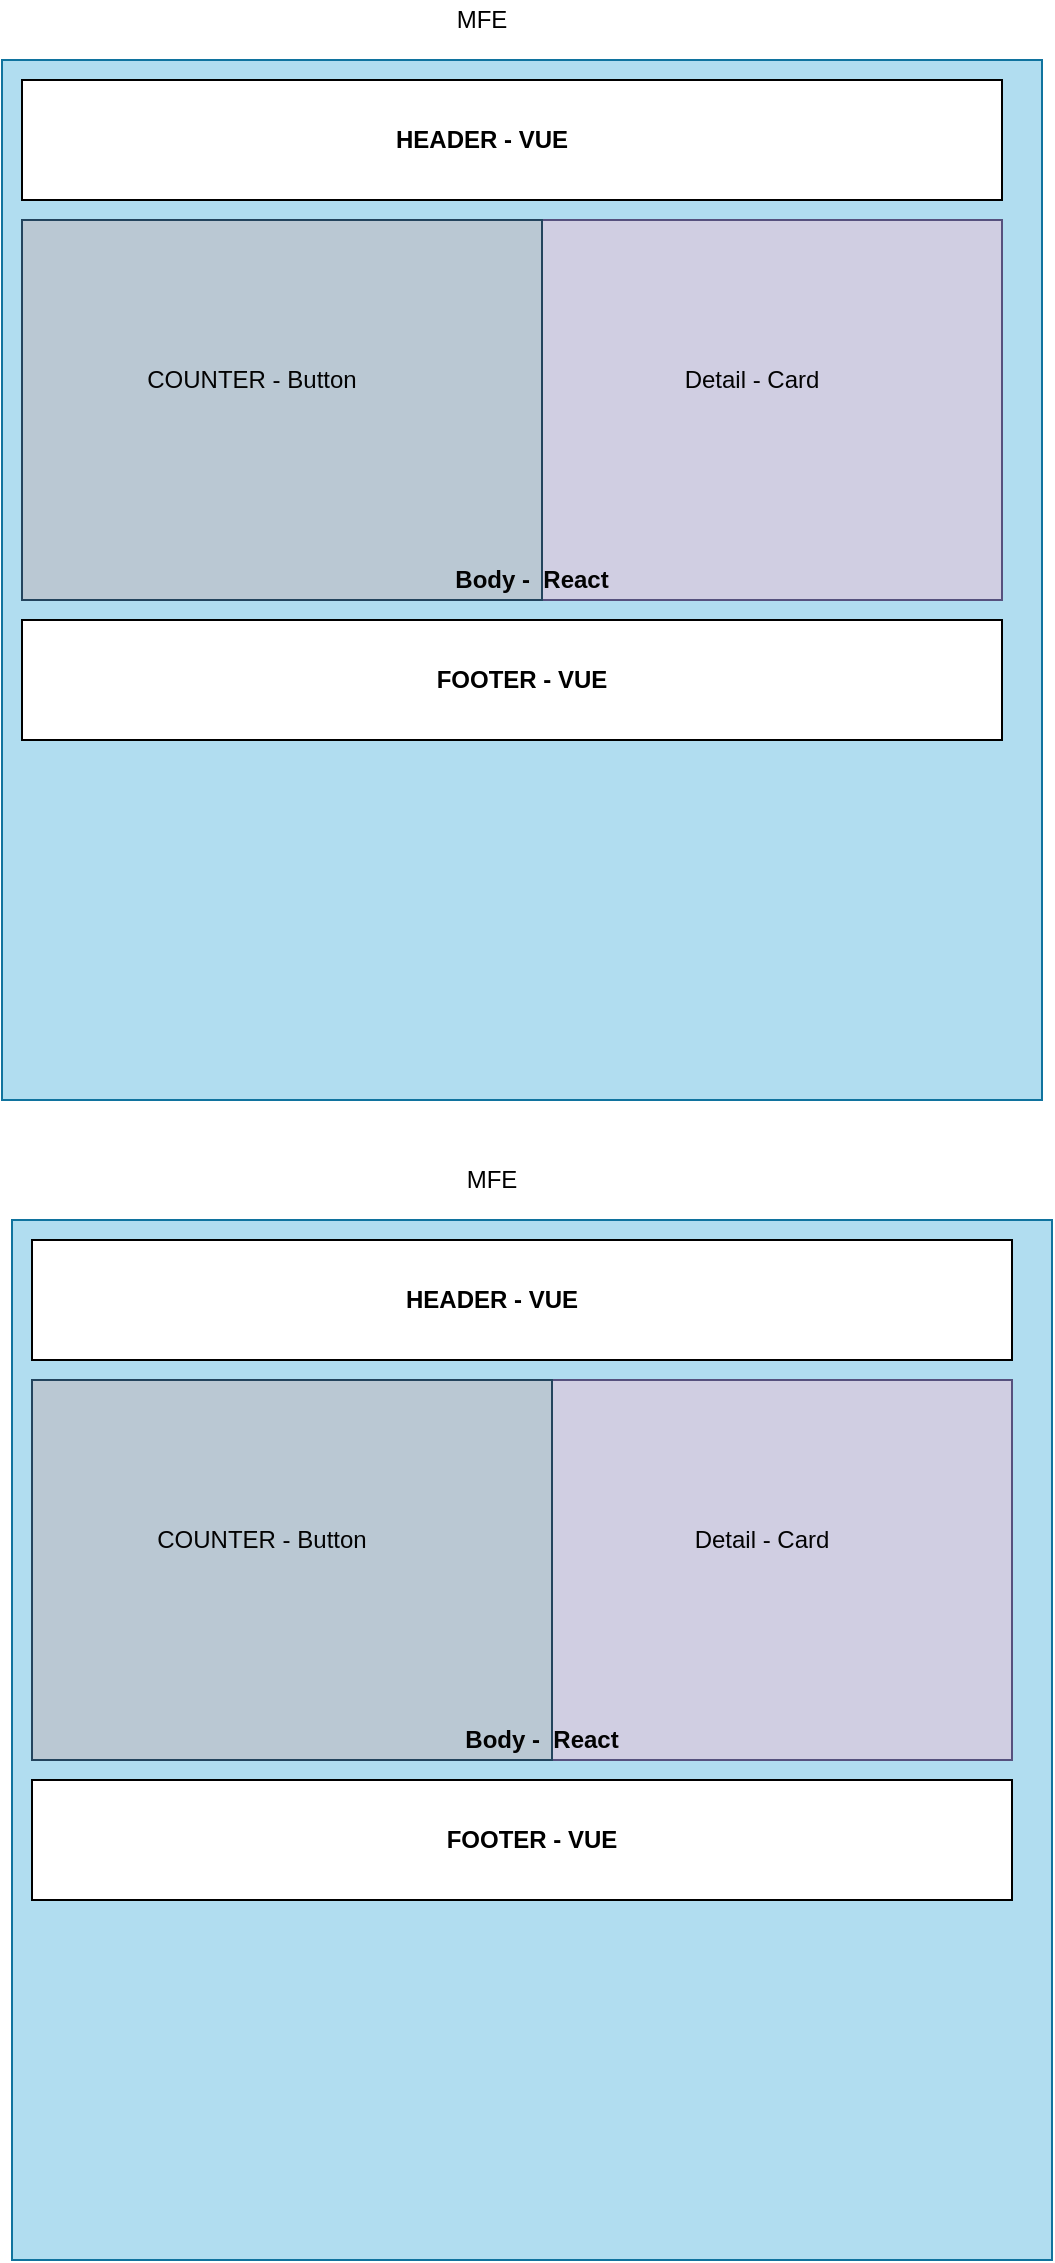 <mxfile>
    <diagram id="YIxAD0tovSTe_2hf4lku" name="Page-1">
        <mxGraphModel dx="1118" dy="454" grid="1" gridSize="10" guides="1" tooltips="1" connect="1" arrows="1" fold="1" page="1" pageScale="1" pageWidth="850" pageHeight="1100" math="0" shadow="0">
            <root>
                <mxCell id="0"/>
                <mxCell id="1" parent="0"/>
                <mxCell id="2" value="" style="whiteSpace=wrap;html=1;aspect=fixed;fillColor=#b1ddf0;strokeColor=#10739e;" vertex="1" parent="1">
                    <mxGeometry x="160" y="120" width="520" height="520" as="geometry"/>
                </mxCell>
                <mxCell id="3" value="MFE" style="text;html=1;strokeColor=none;fillColor=none;align=center;verticalAlign=middle;whiteSpace=wrap;rounded=0;" vertex="1" parent="1">
                    <mxGeometry x="380" y="90" width="40" height="20" as="geometry"/>
                </mxCell>
                <mxCell id="4" value="" style="rounded=0;whiteSpace=wrap;html=1;" vertex="1" parent="1">
                    <mxGeometry x="170" y="130" width="490" height="60" as="geometry"/>
                </mxCell>
                <mxCell id="5" value="" style="rounded=0;whiteSpace=wrap;html=1;" vertex="1" parent="1">
                    <mxGeometry x="170" y="400" width="490" height="60" as="geometry"/>
                </mxCell>
                <mxCell id="6" value="HEADER - VUE" style="text;html=1;strokeColor=none;fillColor=none;align=center;verticalAlign=middle;whiteSpace=wrap;rounded=0;fontStyle=1" vertex="1" parent="1">
                    <mxGeometry x="340" y="150" width="120" height="20" as="geometry"/>
                </mxCell>
                <mxCell id="7" value="FOOTER - VUE" style="text;html=1;strokeColor=none;fillColor=none;align=center;verticalAlign=middle;whiteSpace=wrap;rounded=0;fontStyle=1" vertex="1" parent="1">
                    <mxGeometry x="360" y="420" width="120" height="20" as="geometry"/>
                </mxCell>
                <mxCell id="8" value="" style="rounded=0;whiteSpace=wrap;html=1;fillColor=#d0cee2;strokeColor=#56517e;" vertex="1" parent="1">
                    <mxGeometry x="170" y="200" width="490" height="190" as="geometry"/>
                </mxCell>
                <mxCell id="9" value="" style="rounded=0;whiteSpace=wrap;html=1;fillColor=#bac8d3;strokeColor=#23445d;" vertex="1" parent="1">
                    <mxGeometry x="170" y="200" width="260" height="190" as="geometry"/>
                </mxCell>
                <mxCell id="10" value="Body -&amp;nbsp; React" style="text;html=1;strokeColor=none;fillColor=none;align=center;verticalAlign=middle;whiteSpace=wrap;rounded=0;fontColor=#030303;fontStyle=1" vertex="1" parent="1">
                    <mxGeometry x="360" y="370" width="130" height="20" as="geometry"/>
                </mxCell>
                <mxCell id="12" value="COUNTER - Button" style="text;html=1;strokeColor=none;fillColor=none;align=center;verticalAlign=middle;whiteSpace=wrap;rounded=0;fontColor=#030303;" vertex="1" parent="1">
                    <mxGeometry x="220" y="270" width="130" height="20" as="geometry"/>
                </mxCell>
                <mxCell id="13" value="Detail - Card" style="text;html=1;strokeColor=none;fillColor=none;align=center;verticalAlign=middle;whiteSpace=wrap;rounded=0;fontColor=#030303;" vertex="1" parent="1">
                    <mxGeometry x="470" y="270" width="130" height="20" as="geometry"/>
                </mxCell>
                <mxCell id="14" value="Count&amp;nbsp; - 0" style="text;html=1;strokeColor=none;fillColor=none;align=center;verticalAlign=middle;whiteSpace=wrap;rounded=0;fontColor=#FFFFFF;" vertex="1" parent="1">
                    <mxGeometry x="560" y="150" width="70" height="20" as="geometry"/>
                </mxCell>
                <mxCell id="16" value="" style="whiteSpace=wrap;html=1;aspect=fixed;fillColor=#b1ddf0;strokeColor=#10739e;" vertex="1" parent="1">
                    <mxGeometry x="165" y="700" width="520" height="520" as="geometry"/>
                </mxCell>
                <mxCell id="17" value="MFE" style="text;html=1;strokeColor=none;fillColor=none;align=center;verticalAlign=middle;whiteSpace=wrap;rounded=0;" vertex="1" parent="1">
                    <mxGeometry x="385" y="670" width="40" height="20" as="geometry"/>
                </mxCell>
                <mxCell id="18" value="" style="rounded=0;whiteSpace=wrap;html=1;" vertex="1" parent="1">
                    <mxGeometry x="175" y="710" width="490" height="60" as="geometry"/>
                </mxCell>
                <mxCell id="19" value="" style="rounded=0;whiteSpace=wrap;html=1;" vertex="1" parent="1">
                    <mxGeometry x="175" y="980" width="490" height="60" as="geometry"/>
                </mxCell>
                <mxCell id="20" value="HEADER - VUE" style="text;html=1;strokeColor=none;fillColor=none;align=center;verticalAlign=middle;whiteSpace=wrap;rounded=0;fontStyle=1" vertex="1" parent="1">
                    <mxGeometry x="345" y="730" width="120" height="20" as="geometry"/>
                </mxCell>
                <mxCell id="21" value="FOOTER - VUE" style="text;html=1;strokeColor=none;fillColor=none;align=center;verticalAlign=middle;whiteSpace=wrap;rounded=0;fontStyle=1" vertex="1" parent="1">
                    <mxGeometry x="365" y="1000" width="120" height="20" as="geometry"/>
                </mxCell>
                <mxCell id="22" value="" style="rounded=0;whiteSpace=wrap;html=1;fillColor=#d0cee2;strokeColor=#56517e;" vertex="1" parent="1">
                    <mxGeometry x="175" y="780" width="490" height="190" as="geometry"/>
                </mxCell>
                <mxCell id="23" value="" style="rounded=0;whiteSpace=wrap;html=1;fillColor=#bac8d3;strokeColor=#23445d;" vertex="1" parent="1">
                    <mxGeometry x="175" y="780" width="260" height="190" as="geometry"/>
                </mxCell>
                <mxCell id="24" value="Body -&amp;nbsp; React" style="text;html=1;strokeColor=none;fillColor=none;align=center;verticalAlign=middle;whiteSpace=wrap;rounded=0;fontColor=#030303;fontStyle=1" vertex="1" parent="1">
                    <mxGeometry x="365" y="950" width="130" height="20" as="geometry"/>
                </mxCell>
                <mxCell id="25" value="COUNTER - Button" style="text;html=1;strokeColor=none;fillColor=none;align=center;verticalAlign=middle;whiteSpace=wrap;rounded=0;fontColor=#030303;" vertex="1" parent="1">
                    <mxGeometry x="225" y="850" width="130" height="20" as="geometry"/>
                </mxCell>
                <mxCell id="26" value="Detail - Card" style="text;html=1;strokeColor=none;fillColor=none;align=center;verticalAlign=middle;whiteSpace=wrap;rounded=0;fontColor=#030303;" vertex="1" parent="1">
                    <mxGeometry x="475" y="850" width="130" height="20" as="geometry"/>
                </mxCell>
                <mxCell id="27" value="Count&amp;nbsp; - 0" style="text;html=1;strokeColor=none;fillColor=none;align=center;verticalAlign=middle;whiteSpace=wrap;rounded=0;fontColor=#FFFFFF;" vertex="1" parent="1">
                    <mxGeometry x="565" y="730" width="70" height="20" as="geometry"/>
                </mxCell>
            </root>
        </mxGraphModel>
    </diagram>
</mxfile>